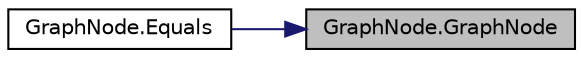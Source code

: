 digraph "GraphNode.GraphNode"
{
 // LATEX_PDF_SIZE
  edge [fontname="Helvetica",fontsize="10",labelfontname="Helvetica",labelfontsize="10"];
  node [fontname="Helvetica",fontsize="10",shape=record];
  rankdir="RL";
  Node1 [label="GraphNode.GraphNode",height=0.2,width=0.4,color="black", fillcolor="grey75", style="filled", fontcolor="black",tooltip=" "];
  Node1 -> Node2 [dir="back",color="midnightblue",fontsize="10",style="solid",fontname="Helvetica"];
  Node2 [label="GraphNode.Equals",height=0.2,width=0.4,color="black", fillcolor="white", style="filled",URL="$class_graph_node.html#ad24d79c581ceaf6ed31e112446f23611",tooltip=" "];
}
